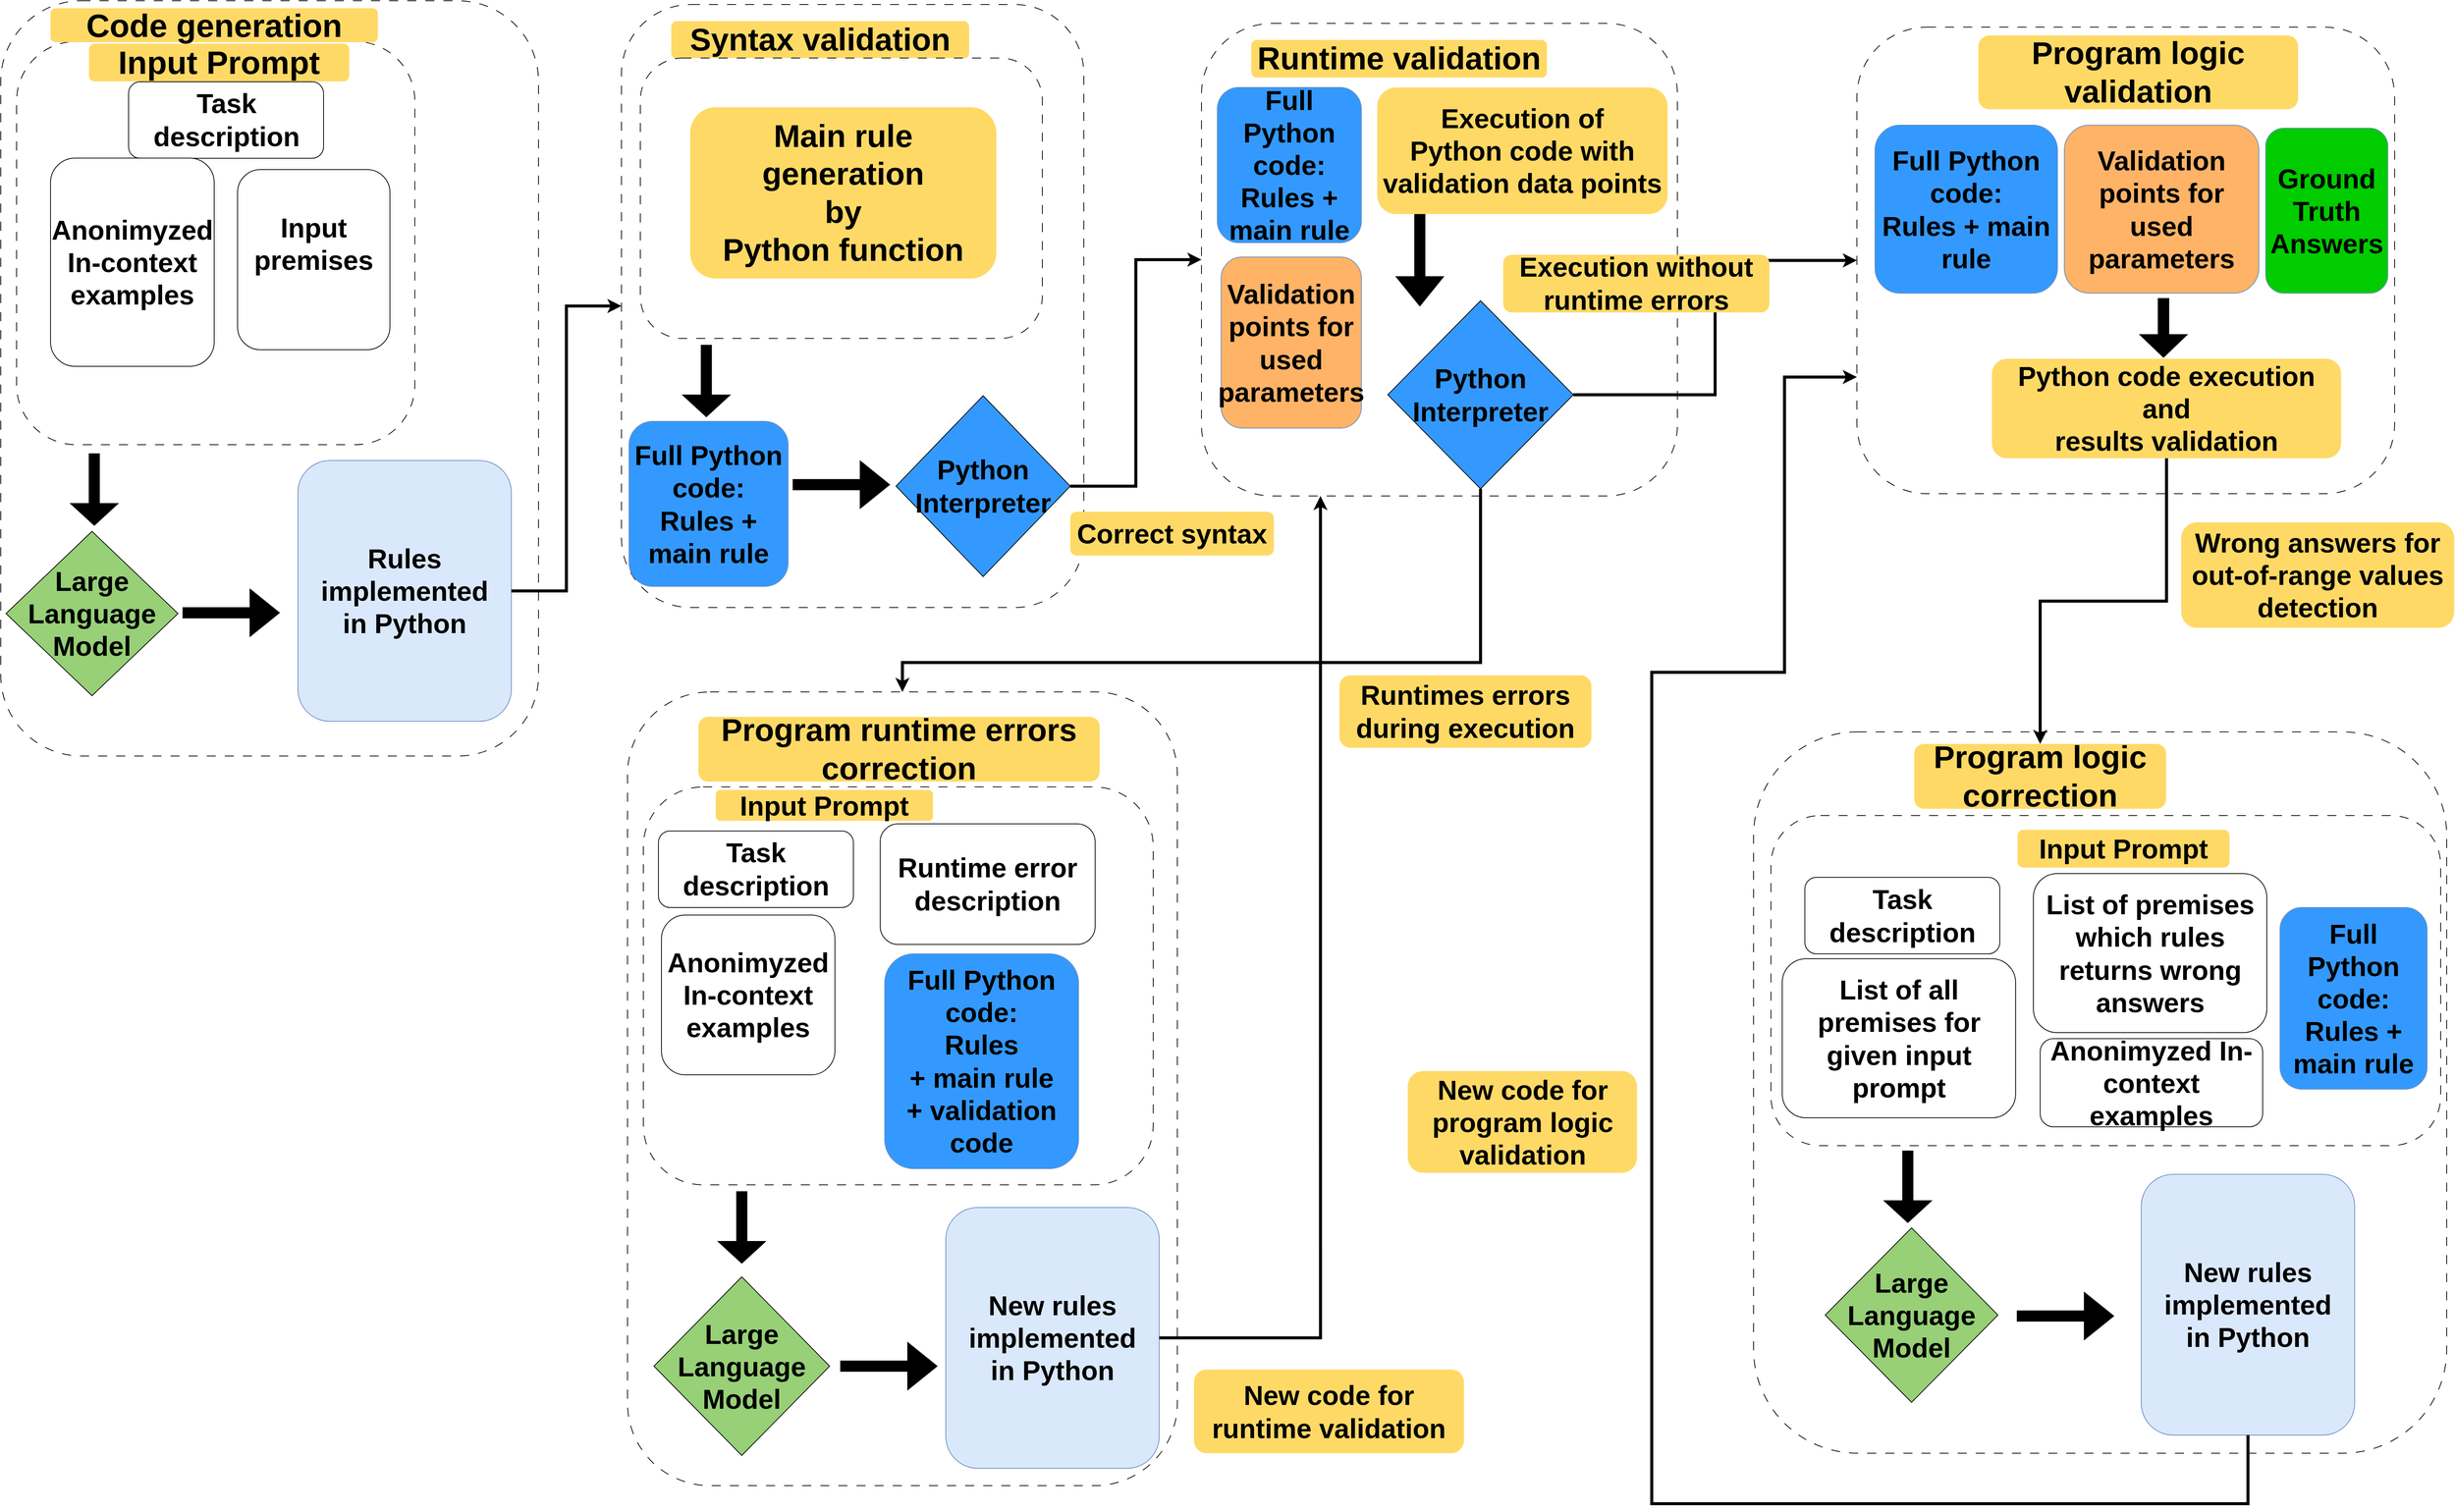 <mxfile version="26.0.3">
  <diagram name="Strona-1" id="kpScrxzO6nyY7kqh5VTG">
    <mxGraphModel dx="3585" dy="4437" grid="0" gridSize="10" guides="1" tooltips="1" connect="1" arrows="1" fold="1" page="1" pageScale="1" pageWidth="3300" pageHeight="2339" background="none" math="0" shadow="0">
      <root>
        <mxCell id="0" />
        <mxCell id="1" parent="0" />
        <mxCell id="5IdnFlGQ10SCx58cn8xv-5" value="" style="rounded=1;whiteSpace=wrap;html=1;dashed=1;dashPattern=12 12;" vertex="1" parent="1">
          <mxGeometry x="25" y="-2248" width="713" height="1002" as="geometry" />
        </mxCell>
        <mxCell id="5IdnFlGQ10SCx58cn8xv-19" value="" style="rounded=1;whiteSpace=wrap;html=1;dashed=1;dashPattern=12 12;" vertex="1" parent="1">
          <mxGeometry x="46" y="-2194" width="528" height="535" as="geometry" />
        </mxCell>
        <mxCell id="5IdnFlGQ10SCx58cn8xv-11" value="" style="rounded=1;whiteSpace=wrap;html=1;dashed=1;dashPattern=12 12;" vertex="1" parent="1">
          <mxGeometry x="848" y="-2243" width="613" height="800" as="geometry" />
        </mxCell>
        <mxCell id="5IdnFlGQ10SCx58cn8xv-13" value="" style="rounded=1;whiteSpace=wrap;html=1;dashed=1;dashPattern=12 12;" vertex="1" parent="1">
          <mxGeometry x="1617" y="-2218" width="631" height="627" as="geometry" />
        </mxCell>
        <mxCell id="5IdnFlGQ10SCx58cn8xv-15" value="" style="rounded=1;whiteSpace=wrap;html=1;dashed=1;dashPattern=12 12;" vertex="1" parent="1">
          <mxGeometry x="2486" y="-2213" width="713" height="619" as="geometry" />
        </mxCell>
        <mxCell id="sRaTl0TriRTP02yAOcB_-2" value="&lt;font&gt;&lt;b&gt;&lt;font&gt;Large&lt;/font&gt;&lt;/b&gt;&lt;/font&gt;&lt;div&gt;&lt;font&gt;&lt;b&gt;&lt;font&gt;Language&lt;/font&gt;&lt;/b&gt;&lt;/font&gt;&lt;/div&gt;&lt;div&gt;&lt;font&gt;&lt;b&gt;&lt;font&gt;Model&lt;/font&gt;&lt;/b&gt;&lt;/font&gt;&lt;/div&gt;" style="rhombus;whiteSpace=wrap;html=1;fillColor=#97D077;strokeColor=#000000;fontColor=default;fontSize=36;" parent="1" vertex="1">
          <mxGeometry x="32" y="-1544" width="228" height="218" as="geometry" />
        </mxCell>
        <mxCell id="5IdnFlGQ10SCx58cn8xv-9" value="&lt;b&gt;&lt;font&gt;Code generation&lt;/font&gt;&lt;/b&gt;" style="text;html=1;align=center;verticalAlign=middle;whiteSpace=wrap;rounded=1;fillColor=#FFD966;fontSize=43;" vertex="1" parent="1">
          <mxGeometry x="91" y="-2238" width="434" height="45" as="geometry" />
        </mxCell>
        <mxCell id="5IdnFlGQ10SCx58cn8xv-12" value="&lt;b&gt;&lt;font style=&quot;font-size: 42px;&quot;&gt;Syntax validation&lt;/font&gt;&lt;/b&gt;" style="text;html=1;align=center;verticalAlign=middle;whiteSpace=wrap;rounded=1;fillColor=#FFD966;" vertex="1" parent="1">
          <mxGeometry x="914" y="-2221" width="395" height="50" as="geometry" />
        </mxCell>
        <mxCell id="5IdnFlGQ10SCx58cn8xv-14" value="&lt;b&gt;&lt;font style=&quot;font-size: 42px;&quot;&gt;Runtime validation&lt;/font&gt;&lt;/b&gt;" style="text;html=1;align=center;verticalAlign=middle;whiteSpace=wrap;rounded=1;fillColor=#FFD966;" vertex="1" parent="1">
          <mxGeometry x="1683" y="-2196" width="392" height="50" as="geometry" />
        </mxCell>
        <mxCell id="5IdnFlGQ10SCx58cn8xv-16" value="&lt;b&gt;&lt;font style=&quot;font-size: 42px;&quot;&gt;Program logic validation&lt;/font&gt;&lt;/b&gt;" style="text;html=1;align=center;verticalAlign=middle;whiteSpace=wrap;rounded=1;fillColor=#FFD966;" vertex="1" parent="1">
          <mxGeometry x="2647" y="-2202" width="424" height="98" as="geometry" />
        </mxCell>
        <mxCell id="sRaTl0TriRTP02yAOcB_-1" value="&lt;span&gt;&lt;b&gt;Task description&lt;/b&gt;&lt;/span&gt;" style="rounded=1;whiteSpace=wrap;html=1;fillColor=#FFFFFF;fontColor=#000000;align=center;strokeColor=#000000;fontSize=36;" parent="1" vertex="1">
          <mxGeometry x="194.5" y="-2140.5" width="258.5" height="101.5" as="geometry" />
        </mxCell>
        <mxCell id="5IdnFlGQ10SCx58cn8xv-17" value="&lt;div&gt;&lt;b&gt;&lt;font&gt;Anonimyzed In-context examples&lt;/font&gt;&lt;/b&gt;&lt;/div&gt;" style="rounded=1;whiteSpace=wrap;html=1;fillColor=#FFFFFF;fontColor=#000000;align=center;strokeColor=#000000;fontSize=36;" vertex="1" parent="1">
          <mxGeometry x="91" y="-2039.25" width="217" height="276.25" as="geometry" />
        </mxCell>
        <mxCell id="5IdnFlGQ10SCx58cn8xv-18" value="&lt;div&gt;&lt;b&gt;&lt;font&gt;Input&lt;/font&gt;&lt;/b&gt;&lt;/div&gt;&lt;div&gt;&lt;b&gt;&lt;font&gt;premises&lt;/font&gt;&lt;/b&gt;&lt;/div&gt;&lt;div&gt;&lt;font&gt;&lt;div&gt;&lt;br&gt;&lt;/div&gt;&lt;/font&gt;&lt;/div&gt;" style="rounded=1;whiteSpace=wrap;html=1;fillColor=#FFFFFF;fontColor=#000000;align=center;strokeColor=#000000;fontSize=36;" vertex="1" parent="1">
          <mxGeometry x="339" y="-2024" width="202" height="239" as="geometry" />
        </mxCell>
        <mxCell id="5IdnFlGQ10SCx58cn8xv-20" value="&lt;b&gt;&lt;font&gt;Input Prompt&lt;/font&gt;&lt;/b&gt;" style="text;html=1;align=center;verticalAlign=middle;whiteSpace=wrap;rounded=1;fillColor=#FFD966;fontSize=43;" vertex="1" parent="1">
          <mxGeometry x="142" y="-2191" width="345" height="50" as="geometry" />
        </mxCell>
        <mxCell id="5IdnFlGQ10SCx58cn8xv-21" value="" style="shape=singleArrow;direction=south;whiteSpace=wrap;html=1;fillColor=#000000;arrowWidth=0.217;arrowSize=0.305;rotation=-90;" vertex="1" parent="1">
          <mxGeometry x="299" y="-1500" width="63" height="128" as="geometry" />
        </mxCell>
        <mxCell id="5IdnFlGQ10SCx58cn8xv-23" value="&lt;span&gt;&lt;b&gt;Rules implemented&lt;/b&gt;&lt;/span&gt;&lt;div&gt;&lt;span&gt;&lt;b&gt;in Python&lt;/b&gt;&lt;/span&gt;&lt;/div&gt;" style="rounded=1;whiteSpace=wrap;html=1;fillColor=#dae8fc;align=center;strokeColor=#6c8ebf;fontSize=36;" vertex="1" parent="1">
          <mxGeometry x="419" y="-1638" width="283" height="346" as="geometry" />
        </mxCell>
        <mxCell id="5IdnFlGQ10SCx58cn8xv-24" value="" style="shape=singleArrow;direction=south;whiteSpace=wrap;html=1;fillColor=#000000;arrowWidth=0.217;arrowSize=0.305;" vertex="1" parent="1">
          <mxGeometry x="117.5" y="-1647" width="63" height="95" as="geometry" />
        </mxCell>
        <mxCell id="5IdnFlGQ10SCx58cn8xv-26" value="" style="endArrow=classic;html=1;rounded=0;exitX=1;exitY=0.5;exitDx=0;exitDy=0;entryX=0;entryY=0.5;entryDx=0;entryDy=0;edgeStyle=orthogonalEdgeStyle;strokeWidth=4;" edge="1" parent="1" source="5IdnFlGQ10SCx58cn8xv-23" target="5IdnFlGQ10SCx58cn8xv-11">
          <mxGeometry width="50" height="50" relative="1" as="geometry">
            <mxPoint x="969" y="-1722" as="sourcePoint" />
            <mxPoint x="1019" y="-1772" as="targetPoint" />
          </mxGeometry>
        </mxCell>
        <mxCell id="5IdnFlGQ10SCx58cn8xv-27" value="" style="rounded=1;whiteSpace=wrap;html=1;dashed=1;dashPattern=12 12;" vertex="1" parent="1">
          <mxGeometry x="873" y="-2172" width="533" height="372" as="geometry" />
        </mxCell>
        <mxCell id="5IdnFlGQ10SCx58cn8xv-28" value="&lt;b&gt;&lt;font style=&quot;font-size: 42px;&quot;&gt;Main rule generation&lt;/font&gt;&lt;/b&gt;&lt;div&gt;&lt;b&gt;&lt;font style=&quot;font-size: 42px;&quot;&gt;by&lt;/font&gt;&lt;/b&gt;&lt;/div&gt;&lt;div&gt;&lt;b&gt;&lt;font style=&quot;font-size: 42px;&quot;&gt;Python function&lt;/font&gt;&lt;/b&gt;&lt;/div&gt;" style="text;html=1;align=center;verticalAlign=middle;whiteSpace=wrap;rounded=1;fillColor=#FFD966;" vertex="1" parent="1">
          <mxGeometry x="939" y="-2106.75" width="406" height="227.25" as="geometry" />
        </mxCell>
        <mxCell id="5IdnFlGQ10SCx58cn8xv-31" value="&lt;b style=&quot;&quot;&gt;&lt;font style=&quot;font-size: 36px;&quot;&gt;Python&lt;/font&gt;&lt;/b&gt;&lt;div&gt;&lt;b style=&quot;&quot;&gt;&lt;font style=&quot;font-size: 36px;&quot;&gt;Interpreter&lt;/font&gt;&lt;/b&gt;&lt;/div&gt;" style="rhombus;whiteSpace=wrap;html=1;fillColor=#3399FF;strokeColor=#000000;fontColor=default;" vertex="1" parent="1">
          <mxGeometry x="1212" y="-1724" width="231" height="240" as="geometry" />
        </mxCell>
        <mxCell id="5IdnFlGQ10SCx58cn8xv-32" value="" style="shape=singleArrow;direction=south;whiteSpace=wrap;html=1;fillColor=#000000;arrowWidth=0.217;arrowSize=0.305;" vertex="1" parent="1">
          <mxGeometry x="929" y="-1791" width="63" height="95" as="geometry" />
        </mxCell>
        <mxCell id="5IdnFlGQ10SCx58cn8xv-33" value="&lt;div&gt;&lt;b style=&quot;&quot;&gt;&lt;font style=&quot;font-size: 36px;&quot;&gt;Full Python code:&lt;/font&gt;&lt;/b&gt;&lt;/div&gt;&lt;div&gt;&lt;b style=&quot;&quot;&gt;&lt;font style=&quot;font-size: 36px;&quot;&gt;Rules + main rule&lt;/font&gt;&lt;/b&gt;&lt;/div&gt;" style="rounded=1;whiteSpace=wrap;html=1;fillColor=#3399FF;align=center;strokeColor=#6c8ebf;" vertex="1" parent="1">
          <mxGeometry x="858" y="-1690" width="211" height="219" as="geometry" />
        </mxCell>
        <mxCell id="5IdnFlGQ10SCx58cn8xv-34" value="" style="shape=singleArrow;direction=south;whiteSpace=wrap;html=1;fillColor=#000000;arrowWidth=0.217;arrowSize=0.305;rotation=-90;" vertex="1" parent="1">
          <mxGeometry x="1108" y="-1670" width="63" height="128" as="geometry" />
        </mxCell>
        <mxCell id="5IdnFlGQ10SCx58cn8xv-35" value="" style="endArrow=classic;html=1;rounded=0;exitX=1;exitY=0.5;exitDx=0;exitDy=0;entryX=0;entryY=0.5;entryDx=0;entryDy=0;edgeStyle=orthogonalEdgeStyle;strokeWidth=4;" edge="1" parent="1" source="5IdnFlGQ10SCx58cn8xv-31" target="5IdnFlGQ10SCx58cn8xv-13">
          <mxGeometry width="50" height="50" relative="1" as="geometry">
            <mxPoint x="712" y="-1433" as="sourcePoint" />
            <mxPoint x="1021" y="-1833" as="targetPoint" />
          </mxGeometry>
        </mxCell>
        <mxCell id="5IdnFlGQ10SCx58cn8xv-36" value="&lt;b&gt;&lt;font style=&quot;font-size: 36px;&quot;&gt;Correct syntax&lt;/font&gt;&lt;/b&gt;" style="text;html=1;align=center;verticalAlign=middle;whiteSpace=wrap;rounded=1;fillColor=#FFD966;" vertex="1" parent="1">
          <mxGeometry x="1443" y="-1570" width="270" height="58" as="geometry" />
        </mxCell>
        <mxCell id="5IdnFlGQ10SCx58cn8xv-37" value="&lt;div&gt;&lt;b style=&quot;&quot;&gt;&lt;font style=&quot;font-size: 36px;&quot;&gt;Full Python code:&lt;/font&gt;&lt;/b&gt;&lt;/div&gt;&lt;div&gt;&lt;b style=&quot;&quot;&gt;&lt;font style=&quot;font-size: 36px;&quot;&gt;Rules + main rule&lt;/font&gt;&lt;/b&gt;&lt;/div&gt;" style="rounded=1;whiteSpace=wrap;html=1;fillColor=#3399FF;align=center;strokeColor=#6c8ebf;" vertex="1" parent="1">
          <mxGeometry x="1638" y="-2133" width="191" height="206" as="geometry" />
        </mxCell>
        <mxCell id="5IdnFlGQ10SCx58cn8xv-42" value="&lt;b style=&quot;&quot;&gt;&lt;font style=&quot;font-size: 36px;&quot;&gt;Validation points for used parameters&lt;/font&gt;&lt;/b&gt;" style="rounded=1;whiteSpace=wrap;html=1;fillColor=#FFB366;align=center;strokeColor=#6c8ebf;" vertex="1" parent="1">
          <mxGeometry x="1643" y="-1908" width="186" height="227" as="geometry" />
        </mxCell>
        <mxCell id="5IdnFlGQ10SCx58cn8xv-43" value="&lt;b style=&quot;&quot;&gt;&lt;font style=&quot;font-size: 36px;&quot;&gt;Python&lt;/font&gt;&lt;/b&gt;&lt;div&gt;&lt;b style=&quot;&quot;&gt;&lt;font style=&quot;font-size: 36px;&quot;&gt;Interpreter&lt;/font&gt;&lt;/b&gt;&lt;/div&gt;" style="rhombus;whiteSpace=wrap;html=1;fillColor=#3399FF;strokeColor=#000000;fontColor=default;" vertex="1" parent="1">
          <mxGeometry x="1864" y="-1850" width="246" height="249.5" as="geometry" />
        </mxCell>
        <mxCell id="5IdnFlGQ10SCx58cn8xv-44" value="" style="shape=singleArrow;direction=south;whiteSpace=wrap;html=1;fillColor=#000000;arrowWidth=0.217;arrowSize=0.305;rotation=0;" vertex="1" parent="1">
          <mxGeometry x="1875" y="-1971" width="63" height="128" as="geometry" />
        </mxCell>
        <mxCell id="5IdnFlGQ10SCx58cn8xv-46" value="&lt;b&gt;&lt;font style=&quot;font-size: 36px;&quot;&gt;Execution&amp;nbsp;&lt;/font&gt;&lt;/b&gt;&lt;b style=&quot;background-color: transparent; color: light-dark(rgb(0, 0, 0), rgb(255, 255, 255));&quot;&gt;&lt;font style=&quot;font-size: 36px;&quot;&gt;of&lt;/font&gt;&lt;/b&gt;&lt;div&gt;&lt;div&gt;&lt;b&gt;&lt;font style=&quot;font-size: 36px;&quot;&gt;Python code with validation data points&lt;/font&gt;&lt;/b&gt;&lt;/div&gt;&lt;/div&gt;" style="text;html=1;align=center;verticalAlign=middle;whiteSpace=wrap;rounded=1;fillColor=#FFD966;" vertex="1" parent="1">
          <mxGeometry x="1850" y="-2133" width="385" height="168" as="geometry" />
        </mxCell>
        <mxCell id="5IdnFlGQ10SCx58cn8xv-47" value="" style="endArrow=classic;html=1;rounded=0;exitX=1;exitY=0.5;exitDx=0;exitDy=0;entryX=0;entryY=0.5;entryDx=0;entryDy=0;edgeStyle=orthogonalEdgeStyle;strokeWidth=4;" edge="1" parent="1" source="5IdnFlGQ10SCx58cn8xv-43" target="5IdnFlGQ10SCx58cn8xv-15">
          <mxGeometry width="50" height="50" relative="1" as="geometry">
            <mxPoint x="1575" y="-1596" as="sourcePoint" />
            <mxPoint x="1904" y="-1894" as="targetPoint" />
          </mxGeometry>
        </mxCell>
        <mxCell id="5IdnFlGQ10SCx58cn8xv-49" value="&lt;b&gt;&lt;font style=&quot;font-size: 36px;&quot;&gt;Execution without runtime errors&lt;/font&gt;&lt;/b&gt;" style="text;html=1;align=center;verticalAlign=middle;whiteSpace=wrap;rounded=1;fillColor=#FFD966;" vertex="1" parent="1">
          <mxGeometry x="2017" y="-1911" width="353" height="76.5" as="geometry" />
        </mxCell>
        <mxCell id="5IdnFlGQ10SCx58cn8xv-50" value="&lt;div&gt;&lt;span&gt;&lt;b&gt;Full Python code:&lt;/b&gt;&lt;/span&gt;&lt;/div&gt;&lt;div&gt;&lt;span&gt;&lt;b&gt;Rules + main rule&lt;/b&gt;&lt;/span&gt;&lt;/div&gt;" style="rounded=1;whiteSpace=wrap;html=1;fillColor=#3399FF;align=center;strokeColor=#6c8ebf;fontSize=36;" vertex="1" parent="1">
          <mxGeometry x="2510" y="-2083" width="242" height="223" as="geometry" />
        </mxCell>
        <mxCell id="5IdnFlGQ10SCx58cn8xv-51" value="&lt;span&gt;&lt;b&gt;Validation points for used parameters&lt;/b&gt;&lt;/span&gt;" style="rounded=1;whiteSpace=wrap;html=1;fillColor=#FFB366;align=center;strokeColor=#6c8ebf;fontSize=36;" vertex="1" parent="1">
          <mxGeometry x="2761" y="-2083" width="258" height="223" as="geometry" />
        </mxCell>
        <mxCell id="5IdnFlGQ10SCx58cn8xv-52" value="&lt;span&gt;&lt;b&gt;Ground&lt;/b&gt;&lt;/span&gt;&lt;div&gt;&lt;span&gt;&lt;b&gt;Truth&lt;/b&gt;&lt;/span&gt;&lt;div&gt;&lt;span&gt;&lt;b&gt;Answers&lt;/b&gt;&lt;/span&gt;&lt;/div&gt;&lt;/div&gt;" style="rounded=1;whiteSpace=wrap;html=1;fillColor=#00CC00;align=center;strokeColor=#6c8ebf;fontSize=36;" vertex="1" parent="1">
          <mxGeometry x="3028" y="-2079" width="162" height="219" as="geometry" />
        </mxCell>
        <mxCell id="5IdnFlGQ10SCx58cn8xv-53" value="&lt;span&gt;&lt;b&gt;Python code execution&lt;/b&gt;&lt;/span&gt;&lt;div&gt;&lt;span&gt;&lt;b&gt;and&lt;/b&gt;&lt;/span&gt;&lt;/div&gt;&lt;div&gt;&lt;span&gt;&lt;b&gt;results validation&lt;/b&gt;&lt;/span&gt;&lt;/div&gt;" style="text;html=1;align=center;verticalAlign=middle;whiteSpace=wrap;rounded=1;fillColor=#FFD966;fontSize=36;" vertex="1" parent="1">
          <mxGeometry x="2665" y="-1773" width="463" height="132" as="geometry" />
        </mxCell>
        <mxCell id="5IdnFlGQ10SCx58cn8xv-54" value="" style="shape=singleArrow;direction=south;whiteSpace=wrap;html=1;fillColor=#000000;arrowWidth=0.224;arrowSize=0.386;rotation=0;" vertex="1" parent="1">
          <mxGeometry x="2861" y="-1853" width="63" height="78" as="geometry" />
        </mxCell>
        <mxCell id="5IdnFlGQ10SCx58cn8xv-67" value="" style="rounded=1;whiteSpace=wrap;html=1;dashed=1;dashPattern=12 12;" vertex="1" parent="1">
          <mxGeometry x="856" y="-1331" width="729" height="1053" as="geometry" />
        </mxCell>
        <mxCell id="5IdnFlGQ10SCx58cn8xv-68" value="" style="rounded=1;whiteSpace=wrap;html=1;dashed=1;dashPattern=12 12;" vertex="1" parent="1">
          <mxGeometry x="877" y="-1205" width="676" height="528" as="geometry" />
        </mxCell>
        <mxCell id="5IdnFlGQ10SCx58cn8xv-69" value="&lt;font&gt;&lt;b&gt;&lt;font style=&quot;font-size: 36px;&quot;&gt;Large&lt;/font&gt;&lt;/b&gt;&lt;/font&gt;&lt;div&gt;&lt;font&gt;&lt;b&gt;&lt;font style=&quot;font-size: 36px;&quot;&gt;Language&lt;/font&gt;&lt;/b&gt;&lt;/font&gt;&lt;/div&gt;&lt;div&gt;&lt;font&gt;&lt;b&gt;&lt;font style=&quot;font-size: 36px;&quot;&gt;Model&lt;/font&gt;&lt;/b&gt;&lt;/font&gt;&lt;/div&gt;" style="rhombus;whiteSpace=wrap;html=1;fillColor=#97D077;strokeColor=#000000;fontColor=default;" vertex="1" parent="1">
          <mxGeometry x="891" y="-555" width="233" height="237" as="geometry" />
        </mxCell>
        <mxCell id="5IdnFlGQ10SCx58cn8xv-70" value="&lt;b&gt;&lt;font style=&quot;font-size: 42px;&quot;&gt;Program runtime errors correction&lt;/font&gt;&lt;/b&gt;" style="text;html=1;align=center;verticalAlign=middle;whiteSpace=wrap;rounded=1;fillColor=#FFD966;" vertex="1" parent="1">
          <mxGeometry x="950" y="-1298" width="532" height="86" as="geometry" />
        </mxCell>
        <mxCell id="5IdnFlGQ10SCx58cn8xv-72" value="&lt;div&gt;&lt;b&gt;&lt;font style=&quot;font-size: 36px;&quot;&gt;Anonimyzed In-context examples&lt;/font&gt;&lt;/b&gt;&lt;/div&gt;" style="rounded=1;whiteSpace=wrap;html=1;fillColor=#FFFFFF;fontColor=#000000;align=center;strokeColor=#000000;" vertex="1" parent="1">
          <mxGeometry x="901" y="-1035" width="230" height="212" as="geometry" />
        </mxCell>
        <mxCell id="5IdnFlGQ10SCx58cn8xv-74" value="&lt;b&gt;&lt;font style=&quot;font-size: 36px;&quot;&gt;Input Prompt&lt;/font&gt;&lt;/b&gt;" style="text;html=1;align=center;verticalAlign=middle;whiteSpace=wrap;rounded=1;fillColor=#FFD966;" vertex="1" parent="1">
          <mxGeometry x="973" y="-1201" width="288" height="41" as="geometry" />
        </mxCell>
        <mxCell id="5IdnFlGQ10SCx58cn8xv-75" value="" style="shape=singleArrow;direction=south;whiteSpace=wrap;html=1;fillColor=#000000;arrowWidth=0.217;arrowSize=0.305;rotation=-90;" vertex="1" parent="1">
          <mxGeometry x="1171" y="-500.5" width="63" height="128" as="geometry" />
        </mxCell>
        <mxCell id="5IdnFlGQ10SCx58cn8xv-77" value="" style="shape=singleArrow;direction=south;whiteSpace=wrap;html=1;fillColor=#000000;arrowWidth=0.217;arrowSize=0.305;" vertex="1" parent="1">
          <mxGeometry x="976" y="-668" width="63" height="95" as="geometry" />
        </mxCell>
        <mxCell id="5IdnFlGQ10SCx58cn8xv-78" value="" style="rounded=1;whiteSpace=wrap;html=1;dashed=1;dashPattern=12 12;" vertex="1" parent="1">
          <mxGeometry x="2349" y="-1278" width="919" height="957" as="geometry" />
        </mxCell>
        <mxCell id="5IdnFlGQ10SCx58cn8xv-79" value="" style="rounded=1;whiteSpace=wrap;html=1;dashed=1;dashPattern=12 12;" vertex="1" parent="1">
          <mxGeometry x="2372" y="-1167" width="888" height="438" as="geometry" />
        </mxCell>
        <mxCell id="5IdnFlGQ10SCx58cn8xv-80" value="&lt;font&gt;&lt;b&gt;&lt;font style=&quot;font-size: 36px;&quot;&gt;Large&lt;/font&gt;&lt;/b&gt;&lt;/font&gt;&lt;div&gt;&lt;font&gt;&lt;b&gt;&lt;font style=&quot;font-size: 36px;&quot;&gt;Language&lt;/font&gt;&lt;/b&gt;&lt;/font&gt;&lt;/div&gt;&lt;div&gt;&lt;font&gt;&lt;b&gt;&lt;font style=&quot;font-size: 36px;&quot;&gt;Model&lt;/font&gt;&lt;/b&gt;&lt;/font&gt;&lt;/div&gt;" style="rhombus;whiteSpace=wrap;html=1;fillColor=#97D077;strokeColor=#000000;fontColor=default;" vertex="1" parent="1">
          <mxGeometry x="2444" y="-620" width="229" height="231.5" as="geometry" />
        </mxCell>
        <mxCell id="5IdnFlGQ10SCx58cn8xv-81" value="&lt;b style=&quot;&quot;&gt;&lt;font style=&quot;font-size: 42px;&quot;&gt;Program logic correction&lt;/font&gt;&lt;/b&gt;" style="text;html=1;align=center;verticalAlign=middle;whiteSpace=wrap;rounded=1;fillColor=#FFD966;" vertex="1" parent="1">
          <mxGeometry x="2562" y="-1262" width="334" height="86" as="geometry" />
        </mxCell>
        <mxCell id="5IdnFlGQ10SCx58cn8xv-83" value="&lt;div&gt;&lt;b&gt;&lt;font style=&quot;font-size: 36px;&quot;&gt;Anonimyzed In-context examples&lt;/font&gt;&lt;/b&gt;&lt;/div&gt;" style="rounded=1;whiteSpace=wrap;html=1;fillColor=#FFFFFF;fontColor=#000000;align=center;strokeColor=#000000;" vertex="1" parent="1">
          <mxGeometry x="2729" y="-871" width="295" height="117" as="geometry" />
        </mxCell>
        <mxCell id="5IdnFlGQ10SCx58cn8xv-84" value="&lt;div&gt;&lt;b style=&quot;&quot;&gt;&lt;font style=&quot;font-size: 36px;&quot;&gt;List of all premises for given input prompt&lt;/font&gt;&lt;/b&gt;&lt;/div&gt;" style="rounded=1;whiteSpace=wrap;html=1;fillColor=#FFFFFF;fontColor=#000000;align=center;strokeColor=#000000;" vertex="1" parent="1">
          <mxGeometry x="2387" y="-977" width="309.5" height="211" as="geometry" />
        </mxCell>
        <mxCell id="5IdnFlGQ10SCx58cn8xv-85" value="&lt;b&gt;&lt;font style=&quot;font-size: 36px;&quot;&gt;Input Prompt&lt;/font&gt;&lt;/b&gt;" style="text;html=1;align=center;verticalAlign=middle;whiteSpace=wrap;rounded=1;fillColor=#FFD966;" vertex="1" parent="1">
          <mxGeometry x="2699" y="-1148" width="281" height="50" as="geometry" />
        </mxCell>
        <mxCell id="5IdnFlGQ10SCx58cn8xv-86" value="" style="shape=singleArrow;direction=south;whiteSpace=wrap;html=1;fillColor=#000000;arrowWidth=0.217;arrowSize=0.305;rotation=-90;" vertex="1" parent="1">
          <mxGeometry x="2731" y="-567" width="63" height="128" as="geometry" />
        </mxCell>
        <mxCell id="5IdnFlGQ10SCx58cn8xv-88" value="" style="shape=singleArrow;direction=south;whiteSpace=wrap;html=1;fillColor=#000000;arrowWidth=0.217;arrowSize=0.305;" vertex="1" parent="1">
          <mxGeometry x="2522" y="-722" width="63" height="95" as="geometry" />
        </mxCell>
        <mxCell id="5IdnFlGQ10SCx58cn8xv-90" value="&lt;div&gt;&lt;b&gt;&lt;font style=&quot;font-size: 36px;&quot;&gt;Runtime error description&lt;/font&gt;&lt;/b&gt;&lt;/div&gt;" style="rounded=1;whiteSpace=wrap;html=1;fillColor=#FFFFFF;fontColor=#000000;align=center;strokeColor=#000000;" vertex="1" parent="1">
          <mxGeometry x="1191" y="-1156" width="285" height="160" as="geometry" />
        </mxCell>
        <mxCell id="5IdnFlGQ10SCx58cn8xv-93" value="&lt;div&gt;&lt;b style=&quot;&quot;&gt;&lt;font style=&quot;font-size: 36px;&quot;&gt;Full Python code:&lt;/font&gt;&lt;/b&gt;&lt;/div&gt;&lt;div&gt;&lt;b style=&quot;&quot;&gt;&lt;font style=&quot;font-size: 36px;&quot;&gt;Rules + main rule&lt;/font&gt;&lt;/b&gt;&lt;/div&gt;" style="rounded=1;whiteSpace=wrap;html=1;fillColor=#3399FF;align=center;strokeColor=#6c8ebf;" vertex="1" parent="1">
          <mxGeometry x="3047" y="-1045" width="195" height="241" as="geometry" />
        </mxCell>
        <mxCell id="5IdnFlGQ10SCx58cn8xv-94" value="&lt;div&gt;&lt;b style=&quot;&quot;&gt;&lt;font style=&quot;font-size: 36px;&quot;&gt;Full Python code:&lt;/font&gt;&lt;/b&gt;&lt;/div&gt;&lt;div&gt;&lt;b&gt;&lt;font style=&quot;font-size: 36px;&quot;&gt;Rules&lt;/font&gt;&lt;/b&gt;&lt;/div&gt;&lt;div&gt;&lt;b&gt;&lt;font style=&quot;font-size: 36px;&quot;&gt;+ main rule&lt;/font&gt;&lt;/b&gt;&lt;/div&gt;&lt;div&gt;&lt;b style=&quot;&quot;&gt;&lt;font style=&quot;font-size: 36px;&quot;&gt;+ validation code&lt;/font&gt;&lt;/b&gt;&lt;/div&gt;" style="rounded=1;whiteSpace=wrap;html=1;fillColor=#3399FF;align=center;strokeColor=#6c8ebf;" vertex="1" parent="1">
          <mxGeometry x="1197" y="-983.5" width="257" height="285" as="geometry" />
        </mxCell>
        <mxCell id="5IdnFlGQ10SCx58cn8xv-96" value="&lt;b&gt;&lt;font style=&quot;font-size: 36px;&quot;&gt;Runtimes errors during execution&lt;/font&gt;&lt;/b&gt;" style="text;html=1;align=center;verticalAlign=middle;whiteSpace=wrap;rounded=1;fillColor=#FFD966;" vertex="1" parent="1">
          <mxGeometry x="1800" y="-1353" width="334" height="96" as="geometry" />
        </mxCell>
        <mxCell id="5IdnFlGQ10SCx58cn8xv-99" value="&lt;b&gt;&lt;font style=&quot;font-size: 36px;&quot;&gt;New code for runtime validation&lt;/font&gt;&lt;/b&gt;" style="text;html=1;align=center;verticalAlign=middle;whiteSpace=wrap;rounded=1;fillColor=#FFD966;" vertex="1" parent="1">
          <mxGeometry x="1607" y="-432" width="358" height="111" as="geometry" />
        </mxCell>
        <mxCell id="5IdnFlGQ10SCx58cn8xv-100" value="" style="endArrow=classic;html=1;rounded=0;exitX=0.5;exitY=1;exitDx=0;exitDy=0;entryX=0.5;entryY=0;entryDx=0;entryDy=0;edgeStyle=orthogonalEdgeStyle;strokeWidth=4;" edge="1" parent="1" source="5IdnFlGQ10SCx58cn8xv-53" target="5IdnFlGQ10SCx58cn8xv-81">
          <mxGeometry width="50" height="50" relative="1" as="geometry">
            <mxPoint x="2295" y="-1715" as="sourcePoint" />
            <mxPoint x="2696" y="-1877" as="targetPoint" />
          </mxGeometry>
        </mxCell>
        <mxCell id="5IdnFlGQ10SCx58cn8xv-101" value="&lt;b&gt;&lt;font style=&quot;font-size: 36px;&quot;&gt;Wrong answers for out-of-range values detection&lt;/font&gt;&lt;/b&gt;" style="text;html=1;align=center;verticalAlign=middle;whiteSpace=wrap;rounded=1;fillColor=#FFD966;" vertex="1" parent="1">
          <mxGeometry x="2916" y="-1556" width="362" height="140" as="geometry" />
        </mxCell>
        <mxCell id="5IdnFlGQ10SCx58cn8xv-103" value="&lt;b&gt;&lt;font style=&quot;font-size: 36px;&quot;&gt;New code for program logic validation&lt;/font&gt;&lt;/b&gt;" style="text;html=1;align=center;verticalAlign=middle;whiteSpace=wrap;rounded=1;fillColor=#FFD966;" vertex="1" parent="1">
          <mxGeometry x="1890.5" y="-828" width="304" height="135" as="geometry" />
        </mxCell>
        <mxCell id="5IdnFlGQ10SCx58cn8xv-104" value="&lt;span&gt;&lt;b&gt;Task description&lt;/b&gt;&lt;/span&gt;" style="rounded=1;whiteSpace=wrap;html=1;fillColor=#FFFFFF;fontColor=#000000;align=center;strokeColor=#000000;fontSize=36;" vertex="1" parent="1">
          <mxGeometry x="2417" y="-1085" width="258.5" height="101.5" as="geometry" />
        </mxCell>
        <mxCell id="5IdnFlGQ10SCx58cn8xv-105" value="&lt;div&gt;&lt;b style=&quot;&quot;&gt;&lt;font style=&quot;font-size: 36px;&quot;&gt;List of premises which rules returns wrong answers&lt;/font&gt;&lt;/b&gt;&lt;/div&gt;" style="rounded=1;whiteSpace=wrap;html=1;fillColor=#FFFFFF;fontColor=#000000;align=center;strokeColor=#000000;" vertex="1" parent="1">
          <mxGeometry x="2720" y="-1090" width="309.5" height="211" as="geometry" />
        </mxCell>
        <mxCell id="5IdnFlGQ10SCx58cn8xv-106" value="&lt;span&gt;&lt;b&gt;New rules implemented&lt;/b&gt;&lt;/span&gt;&lt;div&gt;&lt;span&gt;&lt;b&gt;in Python&lt;/b&gt;&lt;/span&gt;&lt;/div&gt;" style="rounded=1;whiteSpace=wrap;html=1;fillColor=#dae8fc;align=center;strokeColor=#6c8ebf;fontSize=36;" vertex="1" parent="1">
          <mxGeometry x="2863" y="-691" width="283" height="346" as="geometry" />
        </mxCell>
        <mxCell id="5IdnFlGQ10SCx58cn8xv-109" value="" style="endArrow=classic;html=1;rounded=0;entryX=0;entryY=0.75;entryDx=0;entryDy=0;edgeStyle=orthogonalEdgeStyle;strokeWidth=4;exitX=0.5;exitY=1;exitDx=0;exitDy=0;" edge="1" parent="1" source="5IdnFlGQ10SCx58cn8xv-106" target="5IdnFlGQ10SCx58cn8xv-15">
          <mxGeometry width="50" height="50" relative="1" as="geometry">
            <mxPoint x="2642" y="-208.143" as="sourcePoint" />
            <mxPoint x="2739" y="-1252" as="targetPoint" />
            <Array as="points">
              <mxPoint x="3005" y="-254" />
              <mxPoint x="2214" y="-254" />
              <mxPoint x="2214" y="-1357" />
              <mxPoint x="2390" y="-1357" />
              <mxPoint x="2390" y="-1749" />
            </Array>
          </mxGeometry>
        </mxCell>
        <mxCell id="5IdnFlGQ10SCx58cn8xv-110" value="&lt;span&gt;&lt;b&gt;New rules implemented&lt;/b&gt;&lt;/span&gt;&lt;div&gt;&lt;span&gt;&lt;b&gt;in Python&lt;/b&gt;&lt;/span&gt;&lt;/div&gt;" style="rounded=1;whiteSpace=wrap;html=1;fillColor=#dae8fc;align=center;strokeColor=#6c8ebf;fontSize=36;" vertex="1" parent="1">
          <mxGeometry x="1278" y="-647" width="283" height="346" as="geometry" />
        </mxCell>
        <mxCell id="5IdnFlGQ10SCx58cn8xv-111" value="&lt;span&gt;&lt;b&gt;Task description&lt;/b&gt;&lt;/span&gt;" style="rounded=1;whiteSpace=wrap;html=1;fillColor=#FFFFFF;fontColor=#000000;align=center;strokeColor=#000000;fontSize=36;" vertex="1" parent="1">
          <mxGeometry x="897" y="-1146.5" width="258.5" height="101.5" as="geometry" />
        </mxCell>
        <mxCell id="5IdnFlGQ10SCx58cn8xv-113" value="" style="endArrow=classic;html=1;rounded=0;exitX=1;exitY=0.5;exitDx=0;exitDy=0;entryX=0.25;entryY=1;entryDx=0;entryDy=0;edgeStyle=orthogonalEdgeStyle;strokeWidth=4;" edge="1" parent="1" source="5IdnFlGQ10SCx58cn8xv-110" target="5IdnFlGQ10SCx58cn8xv-13">
          <mxGeometry width="50" height="50" relative="1" as="geometry">
            <mxPoint x="1453" y="-1594" as="sourcePoint" />
            <mxPoint x="1627" y="-1894" as="targetPoint" />
          </mxGeometry>
        </mxCell>
        <mxCell id="5IdnFlGQ10SCx58cn8xv-114" value="" style="endArrow=classic;html=1;rounded=0;exitX=0.5;exitY=1;exitDx=0;exitDy=0;entryX=0.5;entryY=0;entryDx=0;entryDy=0;edgeStyle=orthogonalEdgeStyle;strokeWidth=4;" edge="1" parent="1" source="5IdnFlGQ10SCx58cn8xv-43" target="5IdnFlGQ10SCx58cn8xv-67">
          <mxGeometry width="50" height="50" relative="1" as="geometry">
            <mxPoint x="1463" y="-1584" as="sourcePoint" />
            <mxPoint x="1637" y="-1884" as="targetPoint" />
            <Array as="points">
              <mxPoint x="1987" y="-1370" />
              <mxPoint x="1221" y="-1370" />
            </Array>
          </mxGeometry>
        </mxCell>
      </root>
    </mxGraphModel>
  </diagram>
</mxfile>
